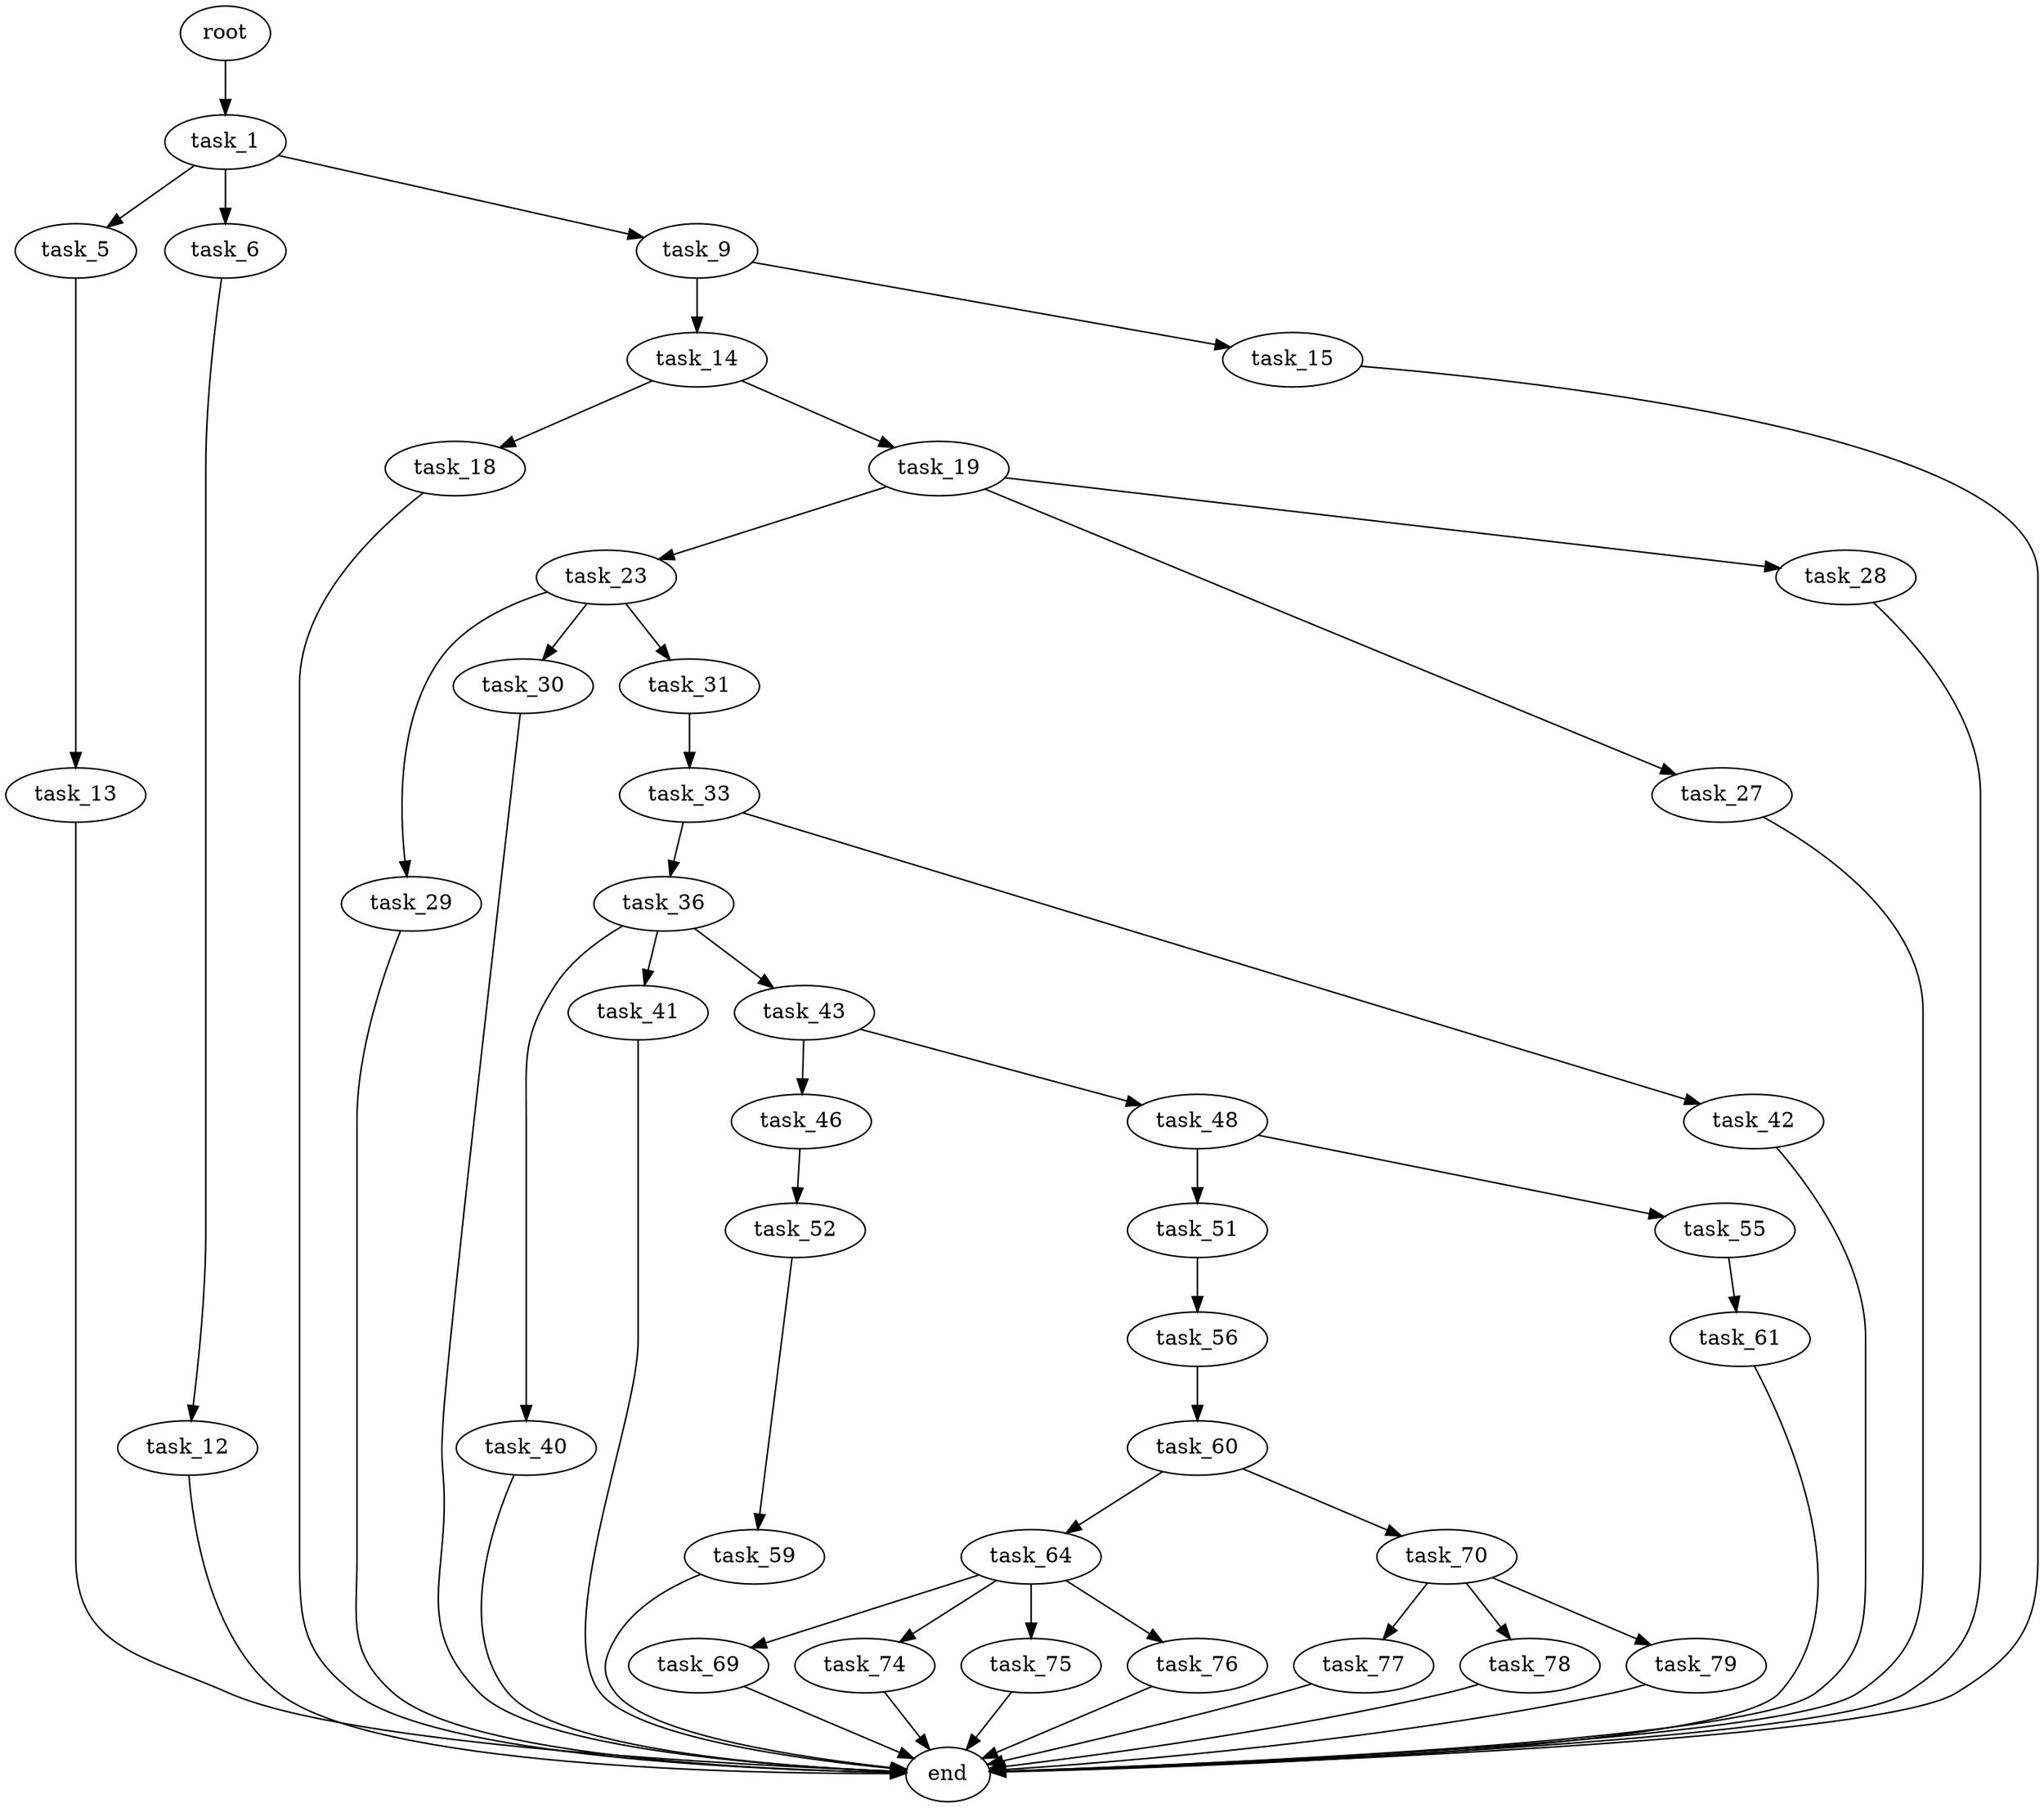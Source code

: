digraph G {
  root [size="0.000000"];
  task_1 [size="8589934592.000000"];
  task_5 [size="44703029300.000000"];
  task_6 [size="550962090165.000000"];
  task_9 [size="228013124973.000000"];
  task_13 [size="224569366223.000000"];
  task_12 [size="7192927969.000000"];
  task_14 [size="368293445632.000000"];
  task_15 [size="577047106774.000000"];
  end [size="0.000000"];
  task_18 [size="20843961198.000000"];
  task_19 [size="17337430060.000000"];
  task_23 [size="28991029248.000000"];
  task_27 [size="19650334958.000000"];
  task_28 [size="1260549593.000000"];
  task_29 [size="9126201782.000000"];
  task_30 [size="8589934592.000000"];
  task_31 [size="549755813888.000000"];
  task_33 [size="1459103385.000000"];
  task_36 [size="137276022936.000000"];
  task_42 [size="134217728000.000000"];
  task_40 [size="134217728000.000000"];
  task_41 [size="231928233984.000000"];
  task_43 [size="28991029248.000000"];
  task_46 [size="33470803646.000000"];
  task_48 [size="231928233984.000000"];
  task_52 [size="13695909966.000000"];
  task_51 [size="28991029248.000000"];
  task_55 [size="15272640338.000000"];
  task_56 [size="498367848628.000000"];
  task_59 [size="1010700779.000000"];
  task_61 [size="375074460956.000000"];
  task_60 [size="134217728000.000000"];
  task_64 [size="87396110615.000000"];
  task_70 [size="249742538033.000000"];
  task_69 [size="231928233984.000000"];
  task_74 [size="28991029248.000000"];
  task_75 [size="171774031576.000000"];
  task_76 [size="28991029248.000000"];
  task_77 [size="68719476736.000000"];
  task_78 [size="68719476736.000000"];
  task_79 [size="51526324020.000000"];

  root -> task_1 [size="1.000000"];
  task_1 -> task_5 [size="33554432.000000"];
  task_1 -> task_6 [size="33554432.000000"];
  task_1 -> task_9 [size="33554432.000000"];
  task_5 -> task_13 [size="33554432.000000"];
  task_6 -> task_12 [size="679477248.000000"];
  task_9 -> task_14 [size="411041792.000000"];
  task_9 -> task_15 [size="411041792.000000"];
  task_13 -> end [size="1.000000"];
  task_12 -> end [size="1.000000"];
  task_14 -> task_18 [size="411041792.000000"];
  task_14 -> task_19 [size="411041792.000000"];
  task_15 -> end [size="1.000000"];
  task_18 -> end [size="1.000000"];
  task_19 -> task_23 [size="301989888.000000"];
  task_19 -> task_27 [size="301989888.000000"];
  task_19 -> task_28 [size="301989888.000000"];
  task_23 -> task_29 [size="75497472.000000"];
  task_23 -> task_30 [size="75497472.000000"];
  task_23 -> task_31 [size="75497472.000000"];
  task_27 -> end [size="1.000000"];
  task_28 -> end [size="1.000000"];
  task_29 -> end [size="1.000000"];
  task_30 -> end [size="1.000000"];
  task_31 -> task_33 [size="536870912.000000"];
  task_33 -> task_36 [size="33554432.000000"];
  task_33 -> task_42 [size="33554432.000000"];
  task_36 -> task_40 [size="134217728.000000"];
  task_36 -> task_41 [size="134217728.000000"];
  task_36 -> task_43 [size="134217728.000000"];
  task_42 -> end [size="1.000000"];
  task_40 -> end [size="1.000000"];
  task_41 -> end [size="1.000000"];
  task_43 -> task_46 [size="75497472.000000"];
  task_43 -> task_48 [size="75497472.000000"];
  task_46 -> task_52 [size="679477248.000000"];
  task_48 -> task_51 [size="301989888.000000"];
  task_48 -> task_55 [size="301989888.000000"];
  task_52 -> task_59 [size="838860800.000000"];
  task_51 -> task_56 [size="75497472.000000"];
  task_55 -> task_61 [size="536870912.000000"];
  task_56 -> task_60 [size="536870912.000000"];
  task_59 -> end [size="1.000000"];
  task_61 -> end [size="1.000000"];
  task_60 -> task_64 [size="209715200.000000"];
  task_60 -> task_70 [size="209715200.000000"];
  task_64 -> task_69 [size="301989888.000000"];
  task_64 -> task_74 [size="301989888.000000"];
  task_64 -> task_75 [size="301989888.000000"];
  task_64 -> task_76 [size="301989888.000000"];
  task_70 -> task_77 [size="209715200.000000"];
  task_70 -> task_78 [size="209715200.000000"];
  task_70 -> task_79 [size="209715200.000000"];
  task_69 -> end [size="1.000000"];
  task_74 -> end [size="1.000000"];
  task_75 -> end [size="1.000000"];
  task_76 -> end [size="1.000000"];
  task_77 -> end [size="1.000000"];
  task_78 -> end [size="1.000000"];
  task_79 -> end [size="1.000000"];
}
